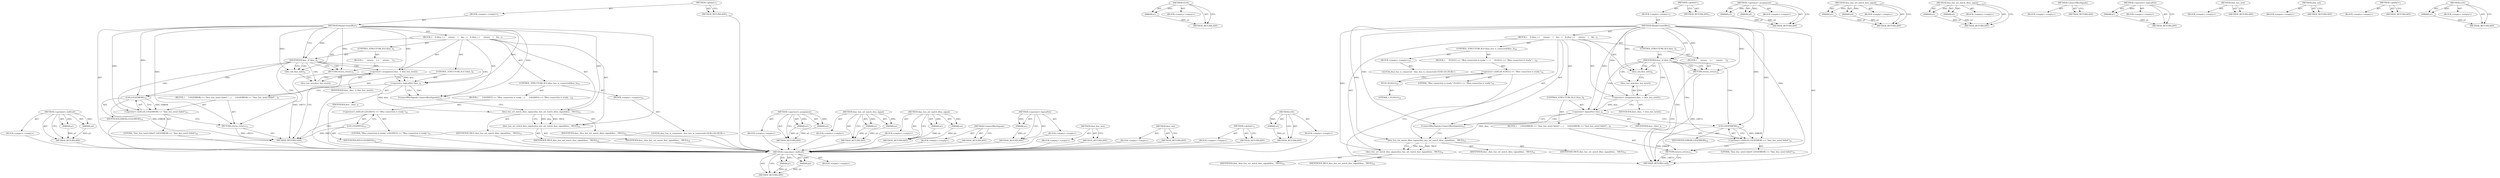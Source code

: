 digraph "LOG" {
vulnerable_78 [label=<(METHOD,&lt;operator&gt;.shiftLeft)>];
vulnerable_79 [label=<(PARAM,p1)>];
vulnerable_80 [label=<(PARAM,p2)>];
vulnerable_81 [label=<(BLOCK,&lt;empty&gt;,&lt;empty&gt;)>];
vulnerable_82 [label=<(METHOD_RETURN,ANY)>];
vulnerable_6 [label=<(METHOD,&lt;global&gt;)<SUB>1</SUB>>];
vulnerable_7 [label=<(BLOCK,&lt;empty&gt;,&lt;empty&gt;)<SUB>1</SUB>>];
vulnerable_8 [label=<(METHOD,MaybeCreateIBus)<SUB>1</SUB>>];
vulnerable_9 [label=<(BLOCK,{
    if (ibus_) {
      return;
    }

    ibu...,{
    if (ibus_) {
      return;
    }

    ibu...)<SUB>1</SUB>>];
vulnerable_10 [label=<(CONTROL_STRUCTURE,IF,if (ibus_))<SUB>2</SUB>>];
vulnerable_11 [label=<(IDENTIFIER,ibus_,if (ibus_))<SUB>2</SUB>>];
vulnerable_12 [label=<(BLOCK,{
      return;
    },{
      return;
    })<SUB>2</SUB>>];
vulnerable_13 [label=<(RETURN,return;,return;)<SUB>3</SUB>>];
vulnerable_14 [label=<(ibus_init,ibus_init())<SUB>6</SUB>>];
vulnerable_15 [label=<(&lt;operator&gt;.assignment,ibus_ = ibus_bus_new())<SUB>7</SUB>>];
vulnerable_16 [label=<(IDENTIFIER,ibus_,ibus_ = ibus_bus_new())<SUB>7</SUB>>];
vulnerable_17 [label=<(ibus_bus_new,ibus_bus_new())<SUB>7</SUB>>];
vulnerable_18 [label=<(CONTROL_STRUCTURE,IF,if (!ibus_))<SUB>9</SUB>>];
vulnerable_19 [label=<(&lt;operator&gt;.logicalNot,!ibus_)<SUB>9</SUB>>];
vulnerable_20 [label=<(IDENTIFIER,ibus_,!ibus_)<SUB>9</SUB>>];
vulnerable_21 [label=<(BLOCK,{
      LOG(ERROR) &lt;&lt; &quot;ibus_bus_new() failed&quot;;
...,{
      LOG(ERROR) &lt;&lt; &quot;ibus_bus_new() failed&quot;;
...)<SUB>9</SUB>>];
vulnerable_22 [label=<(&lt;operator&gt;.shiftLeft,LOG(ERROR) &lt;&lt; &quot;ibus_bus_new() failed&quot;)<SUB>10</SUB>>];
vulnerable_23 [label=<(LOG,LOG(ERROR))<SUB>10</SUB>>];
vulnerable_24 [label=<(IDENTIFIER,ERROR,LOG(ERROR))<SUB>10</SUB>>];
vulnerable_25 [label=<(LITERAL,&quot;ibus_bus_new() failed&quot;,LOG(ERROR) &lt;&lt; &quot;ibus_bus_new() failed&quot;)<SUB>10</SUB>>];
vulnerable_26 [label=<(RETURN,return;,return;)<SUB>11</SUB>>];
vulnerable_27 [label=<(ConnectIBusSignals,ConnectIBusSignals())<SUB>13</SUB>>];
vulnerable_28 [label=<(ibus_bus_set_watch_dbus_signal,ibus_bus_set_watch_dbus_signal(ibus_, TRUE))<SUB>15</SUB>>];
vulnerable_29 [label=<(IDENTIFIER,ibus_,ibus_bus_set_watch_dbus_signal(ibus_, TRUE))<SUB>15</SUB>>];
vulnerable_30 [label=<(IDENTIFIER,TRUE,ibus_bus_set_watch_dbus_signal(ibus_, TRUE))<SUB>15</SUB>>];
vulnerable_31 [label=<(ibus_bus_set_watch_ibus_signal,ibus_bus_set_watch_ibus_signal(ibus_, TRUE))<SUB>16</SUB>>];
vulnerable_32 [label=<(IDENTIFIER,ibus_,ibus_bus_set_watch_ibus_signal(ibus_, TRUE))<SUB>16</SUB>>];
vulnerable_33 [label=<(IDENTIFIER,TRUE,ibus_bus_set_watch_ibus_signal(ibus_, TRUE))<SUB>16</SUB>>];
vulnerable_34 [label=<(CONTROL_STRUCTURE,IF,if (ibus_bus_is_connected(ibus_)))<SUB>18</SUB>>];
vulnerable_35 [label=<(BLOCK,&lt;empty&gt;,&lt;empty&gt;)<SUB>18</SUB>>];
vulnerable_36 [label="<(LOCAL,ibus_bus_is_connected : ibus_bus_is_connected)<SUB>18</SUB>>"];
vulnerable_37 [label=<(BLOCK,{
      LOG(INFO) &lt;&lt; &quot;IBus connection is ready....,{
      LOG(INFO) &lt;&lt; &quot;IBus connection is ready....)<SUB>18</SUB>>];
vulnerable_38 [label=<(&lt;operator&gt;.shiftLeft,LOG(INFO) &lt;&lt; &quot;IBus connection is ready.&quot;)<SUB>19</SUB>>];
vulnerable_39 [label=<(LOG,LOG(INFO))<SUB>19</SUB>>];
vulnerable_40 [label=<(IDENTIFIER,INFO,LOG(INFO))<SUB>19</SUB>>];
vulnerable_41 [label=<(LITERAL,&quot;IBus connection is ready.&quot;,LOG(INFO) &lt;&lt; &quot;IBus connection is ready.&quot;)<SUB>19</SUB>>];
vulnerable_42 [label=<(METHOD_RETURN,void)<SUB>1</SUB>>];
vulnerable_44 [label=<(METHOD_RETURN,ANY)<SUB>1</SUB>>];
vulnerable_66 [label=<(METHOD,&lt;operator&gt;.assignment)>];
vulnerable_67 [label=<(PARAM,p1)>];
vulnerable_68 [label=<(PARAM,p2)>];
vulnerable_69 [label=<(BLOCK,&lt;empty&gt;,&lt;empty&gt;)>];
vulnerable_70 [label=<(METHOD_RETURN,ANY)>];
vulnerable_95 [label=<(METHOD,ibus_bus_set_watch_ibus_signal)>];
vulnerable_96 [label=<(PARAM,p1)>];
vulnerable_97 [label=<(PARAM,p2)>];
vulnerable_98 [label=<(BLOCK,&lt;empty&gt;,&lt;empty&gt;)>];
vulnerable_99 [label=<(METHOD_RETURN,ANY)>];
vulnerable_90 [label=<(METHOD,ibus_bus_set_watch_dbus_signal)>];
vulnerable_91 [label=<(PARAM,p1)>];
vulnerable_92 [label=<(PARAM,p2)>];
vulnerable_93 [label=<(BLOCK,&lt;empty&gt;,&lt;empty&gt;)>];
vulnerable_94 [label=<(METHOD_RETURN,ANY)>];
vulnerable_87 [label=<(METHOD,ConnectIBusSignals)>];
vulnerable_88 [label=<(BLOCK,&lt;empty&gt;,&lt;empty&gt;)>];
vulnerable_89 [label=<(METHOD_RETURN,ANY)>];
vulnerable_74 [label=<(METHOD,&lt;operator&gt;.logicalNot)>];
vulnerable_75 [label=<(PARAM,p1)>];
vulnerable_76 [label=<(BLOCK,&lt;empty&gt;,&lt;empty&gt;)>];
vulnerable_77 [label=<(METHOD_RETURN,ANY)>];
vulnerable_71 [label=<(METHOD,ibus_bus_new)>];
vulnerable_72 [label=<(BLOCK,&lt;empty&gt;,&lt;empty&gt;)>];
vulnerable_73 [label=<(METHOD_RETURN,ANY)>];
vulnerable_63 [label=<(METHOD,ibus_init)>];
vulnerable_64 [label=<(BLOCK,&lt;empty&gt;,&lt;empty&gt;)>];
vulnerable_65 [label=<(METHOD_RETURN,ANY)>];
vulnerable_57 [label=<(METHOD,&lt;global&gt;)<SUB>1</SUB>>];
vulnerable_58 [label=<(BLOCK,&lt;empty&gt;,&lt;empty&gt;)>];
vulnerable_59 [label=<(METHOD_RETURN,ANY)>];
vulnerable_83 [label=<(METHOD,LOG)>];
vulnerable_84 [label=<(PARAM,p1)>];
vulnerable_85 [label=<(BLOCK,&lt;empty&gt;,&lt;empty&gt;)>];
vulnerable_86 [label=<(METHOD_RETURN,ANY)>];
fixed_80 [label=<(METHOD,&lt;operator&gt;.shiftLeft)>];
fixed_81 [label=<(PARAM,p1)>];
fixed_82 [label=<(PARAM,p2)>];
fixed_83 [label=<(BLOCK,&lt;empty&gt;,&lt;empty&gt;)>];
fixed_84 [label=<(METHOD_RETURN,ANY)>];
fixed_102 [label=<(METHOD,VLOG)>];
fixed_103 [label=<(PARAM,p1)>];
fixed_104 [label=<(BLOCK,&lt;empty&gt;,&lt;empty&gt;)>];
fixed_105 [label=<(METHOD_RETURN,ANY)>];
fixed_6 [label=<(METHOD,&lt;global&gt;)<SUB>1</SUB>>];
fixed_7 [label=<(BLOCK,&lt;empty&gt;,&lt;empty&gt;)<SUB>1</SUB>>];
fixed_8 [label=<(METHOD,MaybeCreateIBus)<SUB>1</SUB>>];
fixed_9 [label=<(BLOCK,{
    if (ibus_) {
      return;
    }

    ibu...,{
    if (ibus_) {
      return;
    }

    ibu...)<SUB>1</SUB>>];
fixed_10 [label=<(CONTROL_STRUCTURE,IF,if (ibus_))<SUB>2</SUB>>];
fixed_11 [label=<(IDENTIFIER,ibus_,if (ibus_))<SUB>2</SUB>>];
fixed_12 [label=<(BLOCK,{
      return;
    },{
      return;
    })<SUB>2</SUB>>];
fixed_13 [label=<(RETURN,return;,return;)<SUB>3</SUB>>];
fixed_14 [label=<(ibus_init,ibus_init())<SUB>6</SUB>>];
fixed_15 [label=<(&lt;operator&gt;.assignment,ibus_ = ibus_bus_new())<SUB>7</SUB>>];
fixed_16 [label=<(IDENTIFIER,ibus_,ibus_ = ibus_bus_new())<SUB>7</SUB>>];
fixed_17 [label=<(ibus_bus_new,ibus_bus_new())<SUB>7</SUB>>];
fixed_18 [label=<(CONTROL_STRUCTURE,IF,if (!ibus_))<SUB>9</SUB>>];
fixed_19 [label=<(&lt;operator&gt;.logicalNot,!ibus_)<SUB>9</SUB>>];
fixed_20 [label=<(IDENTIFIER,ibus_,!ibus_)<SUB>9</SUB>>];
fixed_21 [label=<(BLOCK,{
      LOG(ERROR) &lt;&lt; &quot;ibus_bus_new() failed&quot;;
...,{
      LOG(ERROR) &lt;&lt; &quot;ibus_bus_new() failed&quot;;
...)<SUB>9</SUB>>];
fixed_22 [label=<(&lt;operator&gt;.shiftLeft,LOG(ERROR) &lt;&lt; &quot;ibus_bus_new() failed&quot;)<SUB>10</SUB>>];
fixed_23 [label=<(LOG,LOG(ERROR))<SUB>10</SUB>>];
fixed_24 [label=<(IDENTIFIER,ERROR,LOG(ERROR))<SUB>10</SUB>>];
fixed_25 [label=<(LITERAL,&quot;ibus_bus_new() failed&quot;,LOG(ERROR) &lt;&lt; &quot;ibus_bus_new() failed&quot;)<SUB>10</SUB>>];
fixed_26 [label=<(RETURN,return;,return;)<SUB>11</SUB>>];
fixed_27 [label=<(ConnectIBusSignals,ConnectIBusSignals())<SUB>13</SUB>>];
fixed_28 [label=<(ibus_bus_set_watch_dbus_signal,ibus_bus_set_watch_dbus_signal(ibus_, TRUE))<SUB>15</SUB>>];
fixed_29 [label=<(IDENTIFIER,ibus_,ibus_bus_set_watch_dbus_signal(ibus_, TRUE))<SUB>15</SUB>>];
fixed_30 [label=<(IDENTIFIER,TRUE,ibus_bus_set_watch_dbus_signal(ibus_, TRUE))<SUB>15</SUB>>];
fixed_31 [label=<(ibus_bus_set_watch_ibus_signal,ibus_bus_set_watch_ibus_signal(ibus_, TRUE))<SUB>16</SUB>>];
fixed_32 [label=<(IDENTIFIER,ibus_,ibus_bus_set_watch_ibus_signal(ibus_, TRUE))<SUB>16</SUB>>];
fixed_33 [label=<(IDENTIFIER,TRUE,ibus_bus_set_watch_ibus_signal(ibus_, TRUE))<SUB>16</SUB>>];
fixed_34 [label=<(CONTROL_STRUCTURE,IF,if (ibus_bus_is_connected(ibus_)))<SUB>18</SUB>>];
fixed_35 [label=<(BLOCK,&lt;empty&gt;,&lt;empty&gt;)<SUB>18</SUB>>];
fixed_36 [label="<(LOCAL,ibus_bus_is_connected : ibus_bus_is_connected)<SUB>18</SUB>>"];
fixed_37 [label=<(BLOCK,{
      VLOG(1) &lt;&lt; &quot;IBus connection is ready.&quot;;...,{
      VLOG(1) &lt;&lt; &quot;IBus connection is ready.&quot;;...)<SUB>18</SUB>>];
fixed_38 [label=<(&lt;operator&gt;.shiftLeft,VLOG(1) &lt;&lt; &quot;IBus connection is ready.&quot;)<SUB>19</SUB>>];
fixed_39 [label=<(VLOG,VLOG(1))<SUB>19</SUB>>];
fixed_40 [label=<(LITERAL,1,VLOG(1))<SUB>19</SUB>>];
fixed_41 [label=<(LITERAL,&quot;IBus connection is ready.&quot;,VLOG(1) &lt;&lt; &quot;IBus connection is ready.&quot;)<SUB>19</SUB>>];
fixed_42 [label=<(METHOD_RETURN,void)<SUB>1</SUB>>];
fixed_44 [label=<(METHOD_RETURN,ANY)<SUB>1</SUB>>];
fixed_68 [label=<(METHOD,&lt;operator&gt;.assignment)>];
fixed_69 [label=<(PARAM,p1)>];
fixed_70 [label=<(PARAM,p2)>];
fixed_71 [label=<(BLOCK,&lt;empty&gt;,&lt;empty&gt;)>];
fixed_72 [label=<(METHOD_RETURN,ANY)>];
fixed_97 [label=<(METHOD,ibus_bus_set_watch_ibus_signal)>];
fixed_98 [label=<(PARAM,p1)>];
fixed_99 [label=<(PARAM,p2)>];
fixed_100 [label=<(BLOCK,&lt;empty&gt;,&lt;empty&gt;)>];
fixed_101 [label=<(METHOD_RETURN,ANY)>];
fixed_92 [label=<(METHOD,ibus_bus_set_watch_dbus_signal)>];
fixed_93 [label=<(PARAM,p1)>];
fixed_94 [label=<(PARAM,p2)>];
fixed_95 [label=<(BLOCK,&lt;empty&gt;,&lt;empty&gt;)>];
fixed_96 [label=<(METHOD_RETURN,ANY)>];
fixed_89 [label=<(METHOD,ConnectIBusSignals)>];
fixed_90 [label=<(BLOCK,&lt;empty&gt;,&lt;empty&gt;)>];
fixed_91 [label=<(METHOD_RETURN,ANY)>];
fixed_76 [label=<(METHOD,&lt;operator&gt;.logicalNot)>];
fixed_77 [label=<(PARAM,p1)>];
fixed_78 [label=<(BLOCK,&lt;empty&gt;,&lt;empty&gt;)>];
fixed_79 [label=<(METHOD_RETURN,ANY)>];
fixed_73 [label=<(METHOD,ibus_bus_new)>];
fixed_74 [label=<(BLOCK,&lt;empty&gt;,&lt;empty&gt;)>];
fixed_75 [label=<(METHOD_RETURN,ANY)>];
fixed_65 [label=<(METHOD,ibus_init)>];
fixed_66 [label=<(BLOCK,&lt;empty&gt;,&lt;empty&gt;)>];
fixed_67 [label=<(METHOD_RETURN,ANY)>];
fixed_59 [label=<(METHOD,&lt;global&gt;)<SUB>1</SUB>>];
fixed_60 [label=<(BLOCK,&lt;empty&gt;,&lt;empty&gt;)>];
fixed_61 [label=<(METHOD_RETURN,ANY)>];
fixed_85 [label=<(METHOD,LOG)>];
fixed_86 [label=<(PARAM,p1)>];
fixed_87 [label=<(BLOCK,&lt;empty&gt;,&lt;empty&gt;)>];
fixed_88 [label=<(METHOD_RETURN,ANY)>];
vulnerable_78 -> vulnerable_79  [key=0, label="AST: "];
vulnerable_78 -> vulnerable_79  [key=1, label="DDG: "];
vulnerable_78 -> vulnerable_81  [key=0, label="AST: "];
vulnerable_78 -> vulnerable_80  [key=0, label="AST: "];
vulnerable_78 -> vulnerable_80  [key=1, label="DDG: "];
vulnerable_78 -> vulnerable_82  [key=0, label="AST: "];
vulnerable_78 -> vulnerable_82  [key=1, label="CFG: "];
vulnerable_79 -> vulnerable_82  [key=0, label="DDG: p1"];
vulnerable_80 -> vulnerable_82  [key=0, label="DDG: p2"];
vulnerable_81 -> fixed_80  [key=0];
vulnerable_82 -> fixed_80  [key=0];
vulnerable_6 -> vulnerable_7  [key=0, label="AST: "];
vulnerable_6 -> vulnerable_44  [key=0, label="AST: "];
vulnerable_6 -> vulnerable_44  [key=1, label="CFG: "];
vulnerable_7 -> vulnerable_8  [key=0, label="AST: "];
vulnerable_8 -> vulnerable_9  [key=0, label="AST: "];
vulnerable_8 -> vulnerable_42  [key=0, label="AST: "];
vulnerable_8 -> vulnerable_11  [key=0, label="CFG: "];
vulnerable_8 -> vulnerable_11  [key=1, label="DDG: "];
vulnerable_8 -> vulnerable_14  [key=0, label="DDG: "];
vulnerable_8 -> vulnerable_15  [key=0, label="DDG: "];
vulnerable_8 -> vulnerable_27  [key=0, label="DDG: "];
vulnerable_8 -> vulnerable_28  [key=0, label="DDG: "];
vulnerable_8 -> vulnerable_31  [key=0, label="DDG: "];
vulnerable_8 -> vulnerable_13  [key=0, label="DDG: "];
vulnerable_8 -> vulnerable_19  [key=0, label="DDG: "];
vulnerable_8 -> vulnerable_26  [key=0, label="DDG: "];
vulnerable_8 -> vulnerable_22  [key=0, label="DDG: "];
vulnerable_8 -> vulnerable_23  [key=0, label="DDG: "];
vulnerable_9 -> vulnerable_10  [key=0, label="AST: "];
vulnerable_9 -> vulnerable_14  [key=0, label="AST: "];
vulnerable_9 -> vulnerable_15  [key=0, label="AST: "];
vulnerable_9 -> vulnerable_18  [key=0, label="AST: "];
vulnerable_9 -> vulnerable_27  [key=0, label="AST: "];
vulnerable_9 -> vulnerable_28  [key=0, label="AST: "];
vulnerable_9 -> vulnerable_31  [key=0, label="AST: "];
vulnerable_9 -> vulnerable_34  [key=0, label="AST: "];
vulnerable_10 -> vulnerable_11  [key=0, label="AST: "];
vulnerable_10 -> vulnerable_12  [key=0, label="AST: "];
vulnerable_11 -> vulnerable_13  [key=0, label="CFG: "];
vulnerable_11 -> vulnerable_13  [key=1, label="CDG: "];
vulnerable_11 -> vulnerable_14  [key=0, label="CFG: "];
vulnerable_11 -> vulnerable_14  [key=1, label="CDG: "];
vulnerable_11 -> vulnerable_17  [key=0, label="CDG: "];
vulnerable_11 -> vulnerable_15  [key=0, label="CDG: "];
vulnerable_11 -> vulnerable_26  [key=0, label="CDG: "];
vulnerable_11 -> vulnerable_23  [key=0, label="CDG: "];
vulnerable_11 -> vulnerable_19  [key=0, label="CDG: "];
vulnerable_11 -> vulnerable_22  [key=0, label="CDG: "];
vulnerable_12 -> vulnerable_13  [key=0, label="AST: "];
vulnerable_13 -> vulnerable_42  [key=0, label="CFG: "];
vulnerable_13 -> vulnerable_42  [key=1, label="DDG: &lt;RET&gt;"];
vulnerable_14 -> vulnerable_17  [key=0, label="CFG: "];
vulnerable_15 -> vulnerable_16  [key=0, label="AST: "];
vulnerable_15 -> vulnerable_17  [key=0, label="AST: "];
vulnerable_15 -> vulnerable_19  [key=0, label="CFG: "];
vulnerable_15 -> vulnerable_19  [key=1, label="DDG: ibus_"];
vulnerable_16 -> fixed_80  [key=0];
vulnerable_17 -> vulnerable_15  [key=0, label="CFG: "];
vulnerable_18 -> vulnerable_19  [key=0, label="AST: "];
vulnerable_18 -> vulnerable_21  [key=0, label="AST: "];
vulnerable_19 -> vulnerable_20  [key=0, label="AST: "];
vulnerable_19 -> vulnerable_27  [key=0, label="CFG: "];
vulnerable_19 -> vulnerable_27  [key=1, label="CDG: "];
vulnerable_19 -> vulnerable_23  [key=0, label="CFG: "];
vulnerable_19 -> vulnerable_28  [key=0, label="DDG: ibus_"];
vulnerable_20 -> fixed_80  [key=0];
vulnerable_21 -> vulnerable_22  [key=0, label="AST: "];
vulnerable_21 -> vulnerable_26  [key=0, label="AST: "];
vulnerable_22 -> vulnerable_23  [key=0, label="AST: "];
vulnerable_22 -> vulnerable_25  [key=0, label="AST: "];
vulnerable_22 -> vulnerable_26  [key=0, label="CFG: "];
vulnerable_23 -> vulnerable_24  [key=0, label="AST: "];
vulnerable_23 -> vulnerable_22  [key=0, label="CFG: "];
vulnerable_23 -> vulnerable_22  [key=1, label="DDG: ERROR"];
vulnerable_23 -> vulnerable_42  [key=0, label="DDG: ERROR"];
vulnerable_24 -> fixed_80  [key=0];
vulnerable_25 -> fixed_80  [key=0];
vulnerable_26 -> vulnerable_42  [key=0, label="CFG: "];
vulnerable_26 -> vulnerable_42  [key=1, label="DDG: &lt;RET&gt;"];
vulnerable_27 -> vulnerable_28  [key=0, label="CFG: "];
vulnerable_28 -> vulnerable_29  [key=0, label="AST: "];
vulnerable_28 -> vulnerable_30  [key=0, label="AST: "];
vulnerable_28 -> vulnerable_31  [key=0, label="CFG: "];
vulnerable_28 -> vulnerable_31  [key=1, label="DDG: ibus_"];
vulnerable_28 -> vulnerable_31  [key=2, label="DDG: TRUE"];
vulnerable_29 -> fixed_80  [key=0];
vulnerable_30 -> fixed_80  [key=0];
vulnerable_31 -> vulnerable_32  [key=0, label="AST: "];
vulnerable_31 -> vulnerable_33  [key=0, label="AST: "];
vulnerable_32 -> fixed_80  [key=0];
vulnerable_33 -> fixed_80  [key=0];
vulnerable_34 -> vulnerable_35  [key=0, label="AST: "];
vulnerable_34 -> vulnerable_37  [key=0, label="AST: "];
vulnerable_35 -> vulnerable_36  [key=0, label="AST: "];
vulnerable_36 -> fixed_80  [key=0];
vulnerable_37 -> vulnerable_38  [key=0, label="AST: "];
vulnerable_38 -> vulnerable_39  [key=0, label="AST: "];
vulnerable_38 -> vulnerable_41  [key=0, label="AST: "];
vulnerable_38 -> vulnerable_42  [key=0, label="CFG: "];
vulnerable_39 -> vulnerable_40  [key=0, label="AST: "];
vulnerable_39 -> vulnerable_38  [key=0, label="CFG: "];
vulnerable_39 -> vulnerable_42  [key=0, label="DDG: INFO"];
vulnerable_40 -> fixed_80  [key=0];
vulnerable_41 -> fixed_80  [key=0];
vulnerable_42 -> fixed_80  [key=0];
vulnerable_44 -> fixed_80  [key=0];
vulnerable_66 -> vulnerable_67  [key=0, label="AST: "];
vulnerable_66 -> vulnerable_67  [key=1, label="DDG: "];
vulnerable_66 -> vulnerable_69  [key=0, label="AST: "];
vulnerable_66 -> vulnerable_68  [key=0, label="AST: "];
vulnerable_66 -> vulnerable_68  [key=1, label="DDG: "];
vulnerable_66 -> vulnerable_70  [key=0, label="AST: "];
vulnerable_66 -> vulnerable_70  [key=1, label="CFG: "];
vulnerable_67 -> vulnerable_70  [key=0, label="DDG: p1"];
vulnerable_68 -> vulnerable_70  [key=0, label="DDG: p2"];
vulnerable_69 -> fixed_80  [key=0];
vulnerable_70 -> fixed_80  [key=0];
vulnerable_95 -> vulnerable_96  [key=0, label="AST: "];
vulnerable_95 -> vulnerable_96  [key=1, label="DDG: "];
vulnerable_95 -> vulnerable_98  [key=0, label="AST: "];
vulnerable_95 -> vulnerable_97  [key=0, label="AST: "];
vulnerable_95 -> vulnerable_97  [key=1, label="DDG: "];
vulnerable_95 -> vulnerable_99  [key=0, label="AST: "];
vulnerable_95 -> vulnerable_99  [key=1, label="CFG: "];
vulnerable_96 -> vulnerable_99  [key=0, label="DDG: p1"];
vulnerable_97 -> vulnerable_99  [key=0, label="DDG: p2"];
vulnerable_98 -> fixed_80  [key=0];
vulnerable_99 -> fixed_80  [key=0];
vulnerable_90 -> vulnerable_91  [key=0, label="AST: "];
vulnerable_90 -> vulnerable_91  [key=1, label="DDG: "];
vulnerable_90 -> vulnerable_93  [key=0, label="AST: "];
vulnerable_90 -> vulnerable_92  [key=0, label="AST: "];
vulnerable_90 -> vulnerable_92  [key=1, label="DDG: "];
vulnerable_90 -> vulnerable_94  [key=0, label="AST: "];
vulnerable_90 -> vulnerable_94  [key=1, label="CFG: "];
vulnerable_91 -> vulnerable_94  [key=0, label="DDG: p1"];
vulnerable_92 -> vulnerable_94  [key=0, label="DDG: p2"];
vulnerable_93 -> fixed_80  [key=0];
vulnerable_94 -> fixed_80  [key=0];
vulnerable_87 -> vulnerable_88  [key=0, label="AST: "];
vulnerable_87 -> vulnerable_89  [key=0, label="AST: "];
vulnerable_87 -> vulnerable_89  [key=1, label="CFG: "];
vulnerable_88 -> fixed_80  [key=0];
vulnerable_89 -> fixed_80  [key=0];
vulnerable_74 -> vulnerable_75  [key=0, label="AST: "];
vulnerable_74 -> vulnerable_75  [key=1, label="DDG: "];
vulnerable_74 -> vulnerable_76  [key=0, label="AST: "];
vulnerable_74 -> vulnerable_77  [key=0, label="AST: "];
vulnerable_74 -> vulnerable_77  [key=1, label="CFG: "];
vulnerable_75 -> vulnerable_77  [key=0, label="DDG: p1"];
vulnerable_76 -> fixed_80  [key=0];
vulnerable_77 -> fixed_80  [key=0];
vulnerable_71 -> vulnerable_72  [key=0, label="AST: "];
vulnerable_71 -> vulnerable_73  [key=0, label="AST: "];
vulnerable_71 -> vulnerable_73  [key=1, label="CFG: "];
vulnerable_72 -> fixed_80  [key=0];
vulnerable_73 -> fixed_80  [key=0];
vulnerable_63 -> vulnerable_64  [key=0, label="AST: "];
vulnerable_63 -> vulnerable_65  [key=0, label="AST: "];
vulnerable_63 -> vulnerable_65  [key=1, label="CFG: "];
vulnerable_64 -> fixed_80  [key=0];
vulnerable_65 -> fixed_80  [key=0];
vulnerable_57 -> vulnerable_58  [key=0, label="AST: "];
vulnerable_57 -> vulnerable_59  [key=0, label="AST: "];
vulnerable_57 -> vulnerable_59  [key=1, label="CFG: "];
vulnerable_58 -> fixed_80  [key=0];
vulnerable_59 -> fixed_80  [key=0];
vulnerable_83 -> vulnerable_84  [key=0, label="AST: "];
vulnerable_83 -> vulnerable_84  [key=1, label="DDG: "];
vulnerable_83 -> vulnerable_85  [key=0, label="AST: "];
vulnerable_83 -> vulnerable_86  [key=0, label="AST: "];
vulnerable_83 -> vulnerable_86  [key=1, label="CFG: "];
vulnerable_84 -> vulnerable_86  [key=0, label="DDG: p1"];
vulnerable_85 -> fixed_80  [key=0];
vulnerable_86 -> fixed_80  [key=0];
fixed_80 -> fixed_81  [key=0, label="AST: "];
fixed_80 -> fixed_81  [key=1, label="DDG: "];
fixed_80 -> fixed_83  [key=0, label="AST: "];
fixed_80 -> fixed_82  [key=0, label="AST: "];
fixed_80 -> fixed_82  [key=1, label="DDG: "];
fixed_80 -> fixed_84  [key=0, label="AST: "];
fixed_80 -> fixed_84  [key=1, label="CFG: "];
fixed_81 -> fixed_84  [key=0, label="DDG: p1"];
fixed_82 -> fixed_84  [key=0, label="DDG: p2"];
fixed_102 -> fixed_103  [key=0, label="AST: "];
fixed_102 -> fixed_103  [key=1, label="DDG: "];
fixed_102 -> fixed_104  [key=0, label="AST: "];
fixed_102 -> fixed_105  [key=0, label="AST: "];
fixed_102 -> fixed_105  [key=1, label="CFG: "];
fixed_103 -> fixed_105  [key=0, label="DDG: p1"];
fixed_6 -> fixed_7  [key=0, label="AST: "];
fixed_6 -> fixed_44  [key=0, label="AST: "];
fixed_6 -> fixed_44  [key=1, label="CFG: "];
fixed_7 -> fixed_8  [key=0, label="AST: "];
fixed_8 -> fixed_9  [key=0, label="AST: "];
fixed_8 -> fixed_42  [key=0, label="AST: "];
fixed_8 -> fixed_11  [key=0, label="CFG: "];
fixed_8 -> fixed_11  [key=1, label="DDG: "];
fixed_8 -> fixed_14  [key=0, label="DDG: "];
fixed_8 -> fixed_15  [key=0, label="DDG: "];
fixed_8 -> fixed_27  [key=0, label="DDG: "];
fixed_8 -> fixed_28  [key=0, label="DDG: "];
fixed_8 -> fixed_31  [key=0, label="DDG: "];
fixed_8 -> fixed_13  [key=0, label="DDG: "];
fixed_8 -> fixed_19  [key=0, label="DDG: "];
fixed_8 -> fixed_26  [key=0, label="DDG: "];
fixed_8 -> fixed_22  [key=0, label="DDG: "];
fixed_8 -> fixed_23  [key=0, label="DDG: "];
fixed_9 -> fixed_10  [key=0, label="AST: "];
fixed_9 -> fixed_14  [key=0, label="AST: "];
fixed_9 -> fixed_15  [key=0, label="AST: "];
fixed_9 -> fixed_18  [key=0, label="AST: "];
fixed_9 -> fixed_27  [key=0, label="AST: "];
fixed_9 -> fixed_28  [key=0, label="AST: "];
fixed_9 -> fixed_31  [key=0, label="AST: "];
fixed_9 -> fixed_34  [key=0, label="AST: "];
fixed_10 -> fixed_11  [key=0, label="AST: "];
fixed_10 -> fixed_12  [key=0, label="AST: "];
fixed_11 -> fixed_13  [key=0, label="CFG: "];
fixed_11 -> fixed_13  [key=1, label="CDG: "];
fixed_11 -> fixed_14  [key=0, label="CFG: "];
fixed_11 -> fixed_14  [key=1, label="CDG: "];
fixed_11 -> fixed_17  [key=0, label="CDG: "];
fixed_11 -> fixed_15  [key=0, label="CDG: "];
fixed_11 -> fixed_26  [key=0, label="CDG: "];
fixed_11 -> fixed_23  [key=0, label="CDG: "];
fixed_11 -> fixed_19  [key=0, label="CDG: "];
fixed_11 -> fixed_22  [key=0, label="CDG: "];
fixed_12 -> fixed_13  [key=0, label="AST: "];
fixed_13 -> fixed_42  [key=0, label="CFG: "];
fixed_13 -> fixed_42  [key=1, label="DDG: &lt;RET&gt;"];
fixed_14 -> fixed_17  [key=0, label="CFG: "];
fixed_15 -> fixed_16  [key=0, label="AST: "];
fixed_15 -> fixed_17  [key=0, label="AST: "];
fixed_15 -> fixed_19  [key=0, label="CFG: "];
fixed_15 -> fixed_19  [key=1, label="DDG: ibus_"];
fixed_17 -> fixed_15  [key=0, label="CFG: "];
fixed_18 -> fixed_19  [key=0, label="AST: "];
fixed_18 -> fixed_21  [key=0, label="AST: "];
fixed_19 -> fixed_20  [key=0, label="AST: "];
fixed_19 -> fixed_27  [key=0, label="CFG: "];
fixed_19 -> fixed_27  [key=1, label="CDG: "];
fixed_19 -> fixed_23  [key=0, label="CFG: "];
fixed_19 -> fixed_28  [key=0, label="DDG: ibus_"];
fixed_21 -> fixed_22  [key=0, label="AST: "];
fixed_21 -> fixed_26  [key=0, label="AST: "];
fixed_22 -> fixed_23  [key=0, label="AST: "];
fixed_22 -> fixed_25  [key=0, label="AST: "];
fixed_22 -> fixed_26  [key=0, label="CFG: "];
fixed_23 -> fixed_24  [key=0, label="AST: "];
fixed_23 -> fixed_22  [key=0, label="CFG: "];
fixed_23 -> fixed_22  [key=1, label="DDG: ERROR"];
fixed_23 -> fixed_42  [key=0, label="DDG: ERROR"];
fixed_26 -> fixed_42  [key=0, label="CFG: "];
fixed_26 -> fixed_42  [key=1, label="DDG: &lt;RET&gt;"];
fixed_27 -> fixed_28  [key=0, label="CFG: "];
fixed_28 -> fixed_29  [key=0, label="AST: "];
fixed_28 -> fixed_30  [key=0, label="AST: "];
fixed_28 -> fixed_31  [key=0, label="CFG: "];
fixed_28 -> fixed_31  [key=1, label="DDG: ibus_"];
fixed_28 -> fixed_31  [key=2, label="DDG: TRUE"];
fixed_31 -> fixed_32  [key=0, label="AST: "];
fixed_31 -> fixed_33  [key=0, label="AST: "];
fixed_34 -> fixed_35  [key=0, label="AST: "];
fixed_34 -> fixed_37  [key=0, label="AST: "];
fixed_35 -> fixed_36  [key=0, label="AST: "];
fixed_37 -> fixed_38  [key=0, label="AST: "];
fixed_38 -> fixed_39  [key=0, label="AST: "];
fixed_38 -> fixed_41  [key=0, label="AST: "];
fixed_38 -> fixed_42  [key=0, label="CFG: "];
fixed_39 -> fixed_40  [key=0, label="AST: "];
fixed_39 -> fixed_38  [key=0, label="CFG: "];
fixed_68 -> fixed_69  [key=0, label="AST: "];
fixed_68 -> fixed_69  [key=1, label="DDG: "];
fixed_68 -> fixed_71  [key=0, label="AST: "];
fixed_68 -> fixed_70  [key=0, label="AST: "];
fixed_68 -> fixed_70  [key=1, label="DDG: "];
fixed_68 -> fixed_72  [key=0, label="AST: "];
fixed_68 -> fixed_72  [key=1, label="CFG: "];
fixed_69 -> fixed_72  [key=0, label="DDG: p1"];
fixed_70 -> fixed_72  [key=0, label="DDG: p2"];
fixed_97 -> fixed_98  [key=0, label="AST: "];
fixed_97 -> fixed_98  [key=1, label="DDG: "];
fixed_97 -> fixed_100  [key=0, label="AST: "];
fixed_97 -> fixed_99  [key=0, label="AST: "];
fixed_97 -> fixed_99  [key=1, label="DDG: "];
fixed_97 -> fixed_101  [key=0, label="AST: "];
fixed_97 -> fixed_101  [key=1, label="CFG: "];
fixed_98 -> fixed_101  [key=0, label="DDG: p1"];
fixed_99 -> fixed_101  [key=0, label="DDG: p2"];
fixed_92 -> fixed_93  [key=0, label="AST: "];
fixed_92 -> fixed_93  [key=1, label="DDG: "];
fixed_92 -> fixed_95  [key=0, label="AST: "];
fixed_92 -> fixed_94  [key=0, label="AST: "];
fixed_92 -> fixed_94  [key=1, label="DDG: "];
fixed_92 -> fixed_96  [key=0, label="AST: "];
fixed_92 -> fixed_96  [key=1, label="CFG: "];
fixed_93 -> fixed_96  [key=0, label="DDG: p1"];
fixed_94 -> fixed_96  [key=0, label="DDG: p2"];
fixed_89 -> fixed_90  [key=0, label="AST: "];
fixed_89 -> fixed_91  [key=0, label="AST: "];
fixed_89 -> fixed_91  [key=1, label="CFG: "];
fixed_76 -> fixed_77  [key=0, label="AST: "];
fixed_76 -> fixed_77  [key=1, label="DDG: "];
fixed_76 -> fixed_78  [key=0, label="AST: "];
fixed_76 -> fixed_79  [key=0, label="AST: "];
fixed_76 -> fixed_79  [key=1, label="CFG: "];
fixed_77 -> fixed_79  [key=0, label="DDG: p1"];
fixed_73 -> fixed_74  [key=0, label="AST: "];
fixed_73 -> fixed_75  [key=0, label="AST: "];
fixed_73 -> fixed_75  [key=1, label="CFG: "];
fixed_65 -> fixed_66  [key=0, label="AST: "];
fixed_65 -> fixed_67  [key=0, label="AST: "];
fixed_65 -> fixed_67  [key=1, label="CFG: "];
fixed_59 -> fixed_60  [key=0, label="AST: "];
fixed_59 -> fixed_61  [key=0, label="AST: "];
fixed_59 -> fixed_61  [key=1, label="CFG: "];
fixed_85 -> fixed_86  [key=0, label="AST: "];
fixed_85 -> fixed_86  [key=1, label="DDG: "];
fixed_85 -> fixed_87  [key=0, label="AST: "];
fixed_85 -> fixed_88  [key=0, label="AST: "];
fixed_85 -> fixed_88  [key=1, label="CFG: "];
fixed_86 -> fixed_88  [key=0, label="DDG: p1"];
}
